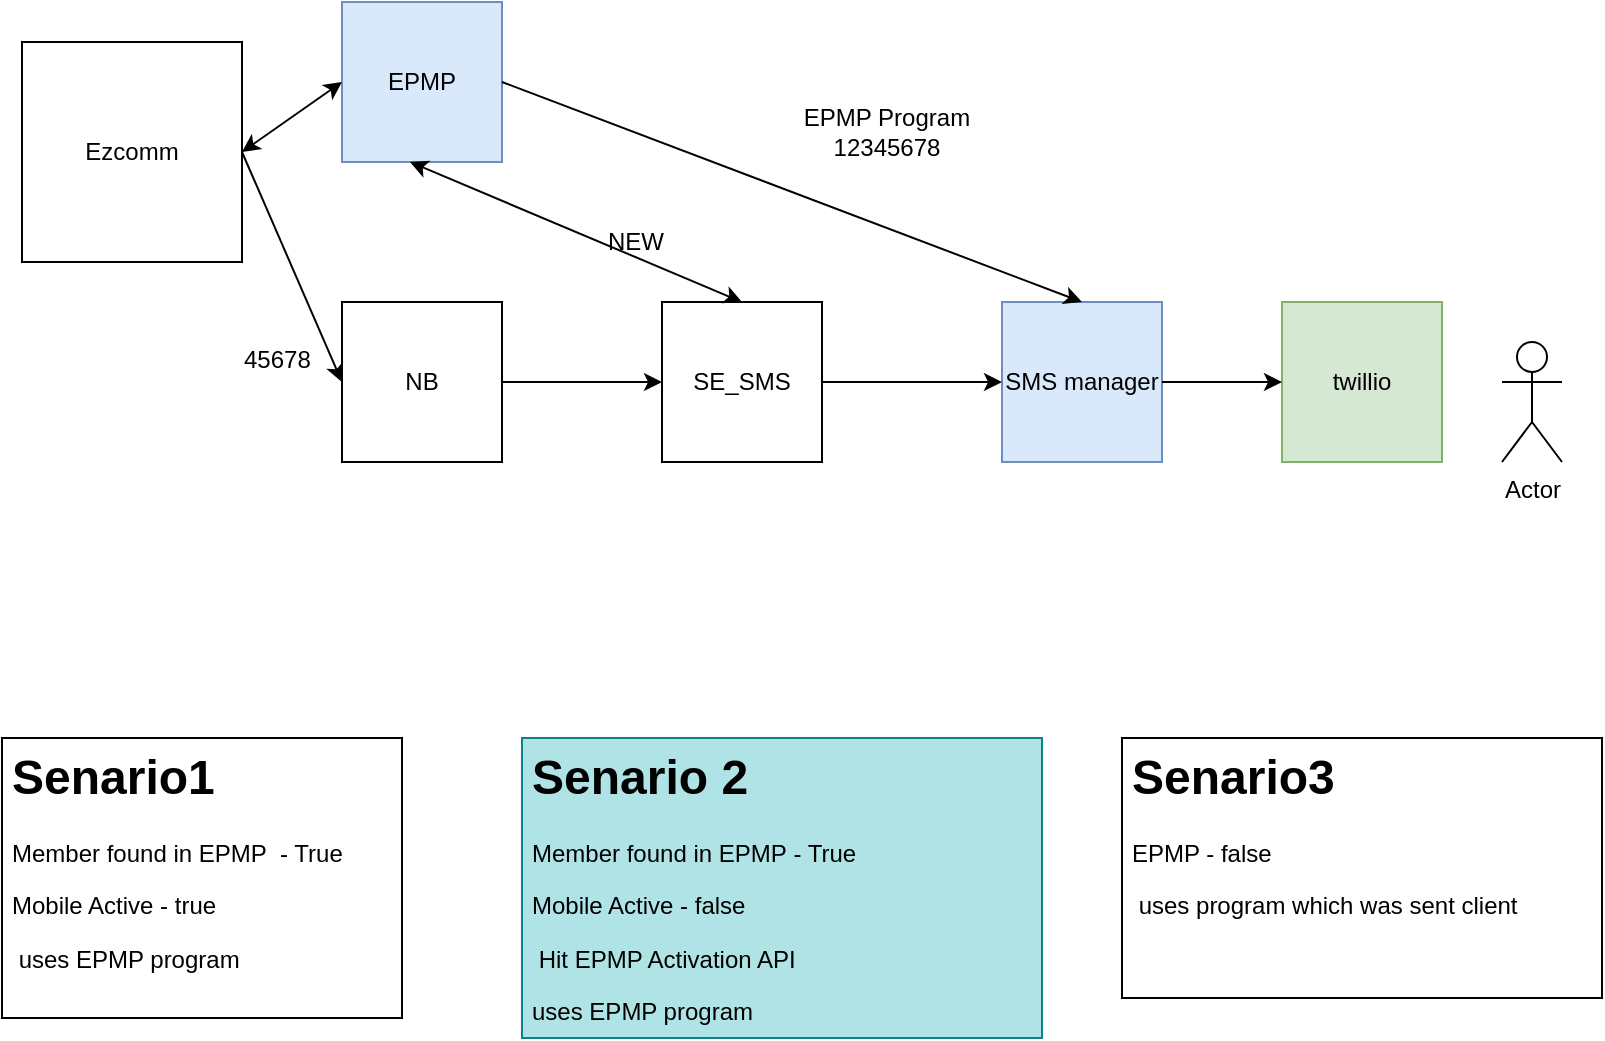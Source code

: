 <mxfile pages="1" version="11.2.8" type="github"><diagram id="87q_zdA-gSNvLRAOuRgb" name="Page-1"><mxGraphModel dx="818" dy="478" grid="1" gridSize="10" guides="1" tooltips="1" connect="1" arrows="1" fold="1" page="1" pageScale="1" pageWidth="850" pageHeight="1100" math="0" shadow="0"><root><mxCell id="0"/><mxCell id="1" parent="0"/><mxCell id="HukR7x89xsLab6DAQ3xz-1" value="EPMP" style="whiteSpace=wrap;html=1;aspect=fixed;fillColor=#dae8fc;strokeColor=#6c8ebf;" parent="1" vertex="1"><mxGeometry x="210" y="210" width="80" height="80" as="geometry"/></mxCell><mxCell id="HukR7x89xsLab6DAQ3xz-2" value="NB" style="whiteSpace=wrap;html=1;aspect=fixed;" parent="1" vertex="1"><mxGeometry x="210" y="360" width="80" height="80" as="geometry"/></mxCell><mxCell id="HukR7x89xsLab6DAQ3xz-3" value="SE_SMS" style="whiteSpace=wrap;html=1;aspect=fixed;" parent="1" vertex="1"><mxGeometry x="370" y="360" width="80" height="80" as="geometry"/></mxCell><mxCell id="HukR7x89xsLab6DAQ3xz-4" value="SMS manager" style="whiteSpace=wrap;html=1;aspect=fixed;fillColor=#dae8fc;strokeColor=#6c8ebf;" parent="1" vertex="1"><mxGeometry x="540" y="360" width="80" height="80" as="geometry"/></mxCell><mxCell id="HukR7x89xsLab6DAQ3xz-5" value="twillio" style="whiteSpace=wrap;html=1;aspect=fixed;fillColor=#d5e8d4;strokeColor=#82b366;" parent="1" vertex="1"><mxGeometry x="680" y="360" width="80" height="80" as="geometry"/></mxCell><mxCell id="HukR7x89xsLab6DAQ3xz-6" value="Ezcomm" style="whiteSpace=wrap;html=1;aspect=fixed;" parent="1" vertex="1"><mxGeometry x="50" y="230" width="110" height="110" as="geometry"/></mxCell><mxCell id="HukR7x89xsLab6DAQ3xz-7" value="" style="endArrow=classic;startArrow=classic;html=1;entryX=0;entryY=0.5;entryDx=0;entryDy=0;exitX=1;exitY=0.5;exitDx=0;exitDy=0;" parent="1" source="HukR7x89xsLab6DAQ3xz-6" target="HukR7x89xsLab6DAQ3xz-1" edge="1"><mxGeometry width="50" height="50" relative="1" as="geometry"><mxPoint x="50" y="510" as="sourcePoint"/><mxPoint x="100" y="460" as="targetPoint"/></mxGeometry></mxCell><mxCell id="HukR7x89xsLab6DAQ3xz-8" value="" style="endArrow=classic;html=1;exitX=1;exitY=0.5;exitDx=0;exitDy=0;entryX=0;entryY=0.5;entryDx=0;entryDy=0;" parent="1" source="HukR7x89xsLab6DAQ3xz-6" target="HukR7x89xsLab6DAQ3xz-2" edge="1"><mxGeometry width="50" height="50" relative="1" as="geometry"><mxPoint x="50" y="510" as="sourcePoint"/><mxPoint x="100" y="460" as="targetPoint"/></mxGeometry></mxCell><mxCell id="HukR7x89xsLab6DAQ3xz-9" value="" style="endArrow=classic;html=1;exitX=1;exitY=0.5;exitDx=0;exitDy=0;entryX=0;entryY=0.5;entryDx=0;entryDy=0;" parent="1" source="HukR7x89xsLab6DAQ3xz-2" target="HukR7x89xsLab6DAQ3xz-3" edge="1"><mxGeometry width="50" height="50" relative="1" as="geometry"><mxPoint x="50" y="510" as="sourcePoint"/><mxPoint x="100" y="460" as="targetPoint"/></mxGeometry></mxCell><mxCell id="HukR7x89xsLab6DAQ3xz-10" value="" style="endArrow=classic;html=1;exitX=1;exitY=0.5;exitDx=0;exitDy=0;entryX=0;entryY=0.5;entryDx=0;entryDy=0;" parent="1" source="HukR7x89xsLab6DAQ3xz-3" target="HukR7x89xsLab6DAQ3xz-4" edge="1"><mxGeometry width="50" height="50" relative="1" as="geometry"><mxPoint x="50" y="510" as="sourcePoint"/><mxPoint x="100" y="460" as="targetPoint"/></mxGeometry></mxCell><mxCell id="HukR7x89xsLab6DAQ3xz-11" value="" style="endArrow=classic;html=1;exitX=1;exitY=0.5;exitDx=0;exitDy=0;entryX=0;entryY=0.5;entryDx=0;entryDy=0;" parent="1" source="HukR7x89xsLab6DAQ3xz-4" target="HukR7x89xsLab6DAQ3xz-5" edge="1"><mxGeometry width="50" height="50" relative="1" as="geometry"><mxPoint x="50" y="510" as="sourcePoint"/><mxPoint x="100" y="460" as="targetPoint"/></mxGeometry></mxCell><mxCell id="HukR7x89xsLab6DAQ3xz-12" value="" style="endArrow=classic;html=1;exitX=1;exitY=0.5;exitDx=0;exitDy=0;entryX=0.5;entryY=0;entryDx=0;entryDy=0;" parent="1" source="HukR7x89xsLab6DAQ3xz-1" target="HukR7x89xsLab6DAQ3xz-4" edge="1"><mxGeometry width="50" height="50" relative="1" as="geometry"><mxPoint x="50" y="510" as="sourcePoint"/><mxPoint x="100" y="460" as="targetPoint"/></mxGeometry></mxCell><mxCell id="HukR7x89xsLab6DAQ3xz-13" value="Actor" style="shape=umlActor;verticalLabelPosition=bottom;labelBackgroundColor=#ffffff;verticalAlign=top;html=1;outlineConnect=0;" parent="1" vertex="1"><mxGeometry x="790" y="380" width="30" height="60" as="geometry"/></mxCell><mxCell id="HukR7x89xsLab6DAQ3xz-14" value="EPMP Program 12345678" style="text;html=1;strokeColor=none;fillColor=none;align=center;verticalAlign=middle;whiteSpace=wrap;rounded=0;" parent="1" vertex="1"><mxGeometry x="425" y="265" width="115" height="20" as="geometry"/></mxCell><mxCell id="HukR7x89xsLab6DAQ3xz-15" value="45678" style="text;html=1;resizable=0;points=[];autosize=1;align=left;verticalAlign=top;spacingTop=-4;" parent="1" vertex="1"><mxGeometry x="159" y="379" width="50" height="20" as="geometry"/></mxCell><mxCell id="HukR7x89xsLab6DAQ3xz-16" value="" style="endArrow=classic;startArrow=classic;html=1;entryX=0.5;entryY=0;entryDx=0;entryDy=0;exitX=0.425;exitY=1;exitDx=0;exitDy=0;exitPerimeter=0;" parent="1" source="HukR7x89xsLab6DAQ3xz-1" target="HukR7x89xsLab6DAQ3xz-3" edge="1"><mxGeometry width="50" height="50" relative="1" as="geometry"><mxPoint x="50" y="530" as="sourcePoint"/><mxPoint x="100" y="480" as="targetPoint"/></mxGeometry></mxCell><mxCell id="HukR7x89xsLab6DAQ3xz-17" value="NEW" style="text;html=1;resizable=0;points=[];autosize=1;align=left;verticalAlign=top;spacingTop=-4;" parent="1" vertex="1"><mxGeometry x="341" y="320" width="40" height="20" as="geometry"/></mxCell><mxCell id="HukR7x89xsLab6DAQ3xz-18" value="&lt;h1&gt;Senario1&amp;nbsp;&lt;/h1&gt;&lt;p&gt;Member found in EPMP&amp;nbsp; - True&amp;nbsp;&lt;/p&gt;&lt;p&gt;Mobile Active - true&amp;nbsp;&lt;/p&gt;&lt;p&gt;&amp;nbsp;uses EPMP program&amp;nbsp;&lt;/p&gt;" style="text;html=1;strokeColor=#000000;fillColor=none;spacing=5;spacingTop=-20;whiteSpace=wrap;overflow=hidden;rounded=0;" parent="1" vertex="1"><mxGeometry x="40" y="578" width="200" height="140" as="geometry"/></mxCell><mxCell id="HukR7x89xsLab6DAQ3xz-19" value="&lt;h1&gt;Senario 2&amp;nbsp;&lt;/h1&gt;Member found in EPMP&amp;nbsp;&lt;span&gt;- True&amp;nbsp;&lt;/span&gt;&lt;br&gt;&lt;p&gt;Mobile Active - false&amp;nbsp;&amp;nbsp;&lt;/p&gt;&lt;p&gt;&amp;nbsp;Hit EPMP Activation API&lt;/p&gt;&lt;p&gt;uses EPMP program&amp;nbsp;&lt;/p&gt;" style="text;html=1;strokeColor=#0e8088;fillColor=#b0e3e6;spacing=5;spacingTop=-20;whiteSpace=wrap;overflow=hidden;rounded=0;" parent="1" vertex="1"><mxGeometry x="300" y="578" width="260" height="150" as="geometry"/></mxCell><mxCell id="HukR7x89xsLab6DAQ3xz-20" value="&lt;h1&gt;Senario3&amp;nbsp;&lt;/h1&gt;&lt;p&gt;EPMP - false&amp;nbsp;&lt;span&gt;&amp;nbsp;&lt;/span&gt;&lt;/p&gt;&lt;p&gt;&amp;nbsp;uses program which was sent client&amp;nbsp;&lt;/p&gt;" style="text;html=1;strokeColor=#000000;fillColor=none;spacing=5;spacingTop=-20;whiteSpace=wrap;overflow=hidden;rounded=0;" parent="1" vertex="1"><mxGeometry x="600" y="578" width="240" height="130" as="geometry"/></mxCell></root></mxGraphModel></diagram></mxfile>